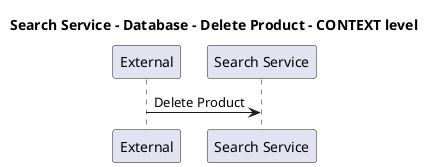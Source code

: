 @startuml

title Search Service - Database - Delete Product - CONTEXT level

participant "External" as C4InterFlow.SoftwareSystems.ExternalSystem
participant "Search Service" as ECommercePlatform.SoftwareSystems.SearchService

C4InterFlow.SoftwareSystems.ExternalSystem -> ECommercePlatform.SoftwareSystems.SearchService : Delete Product


@enduml
